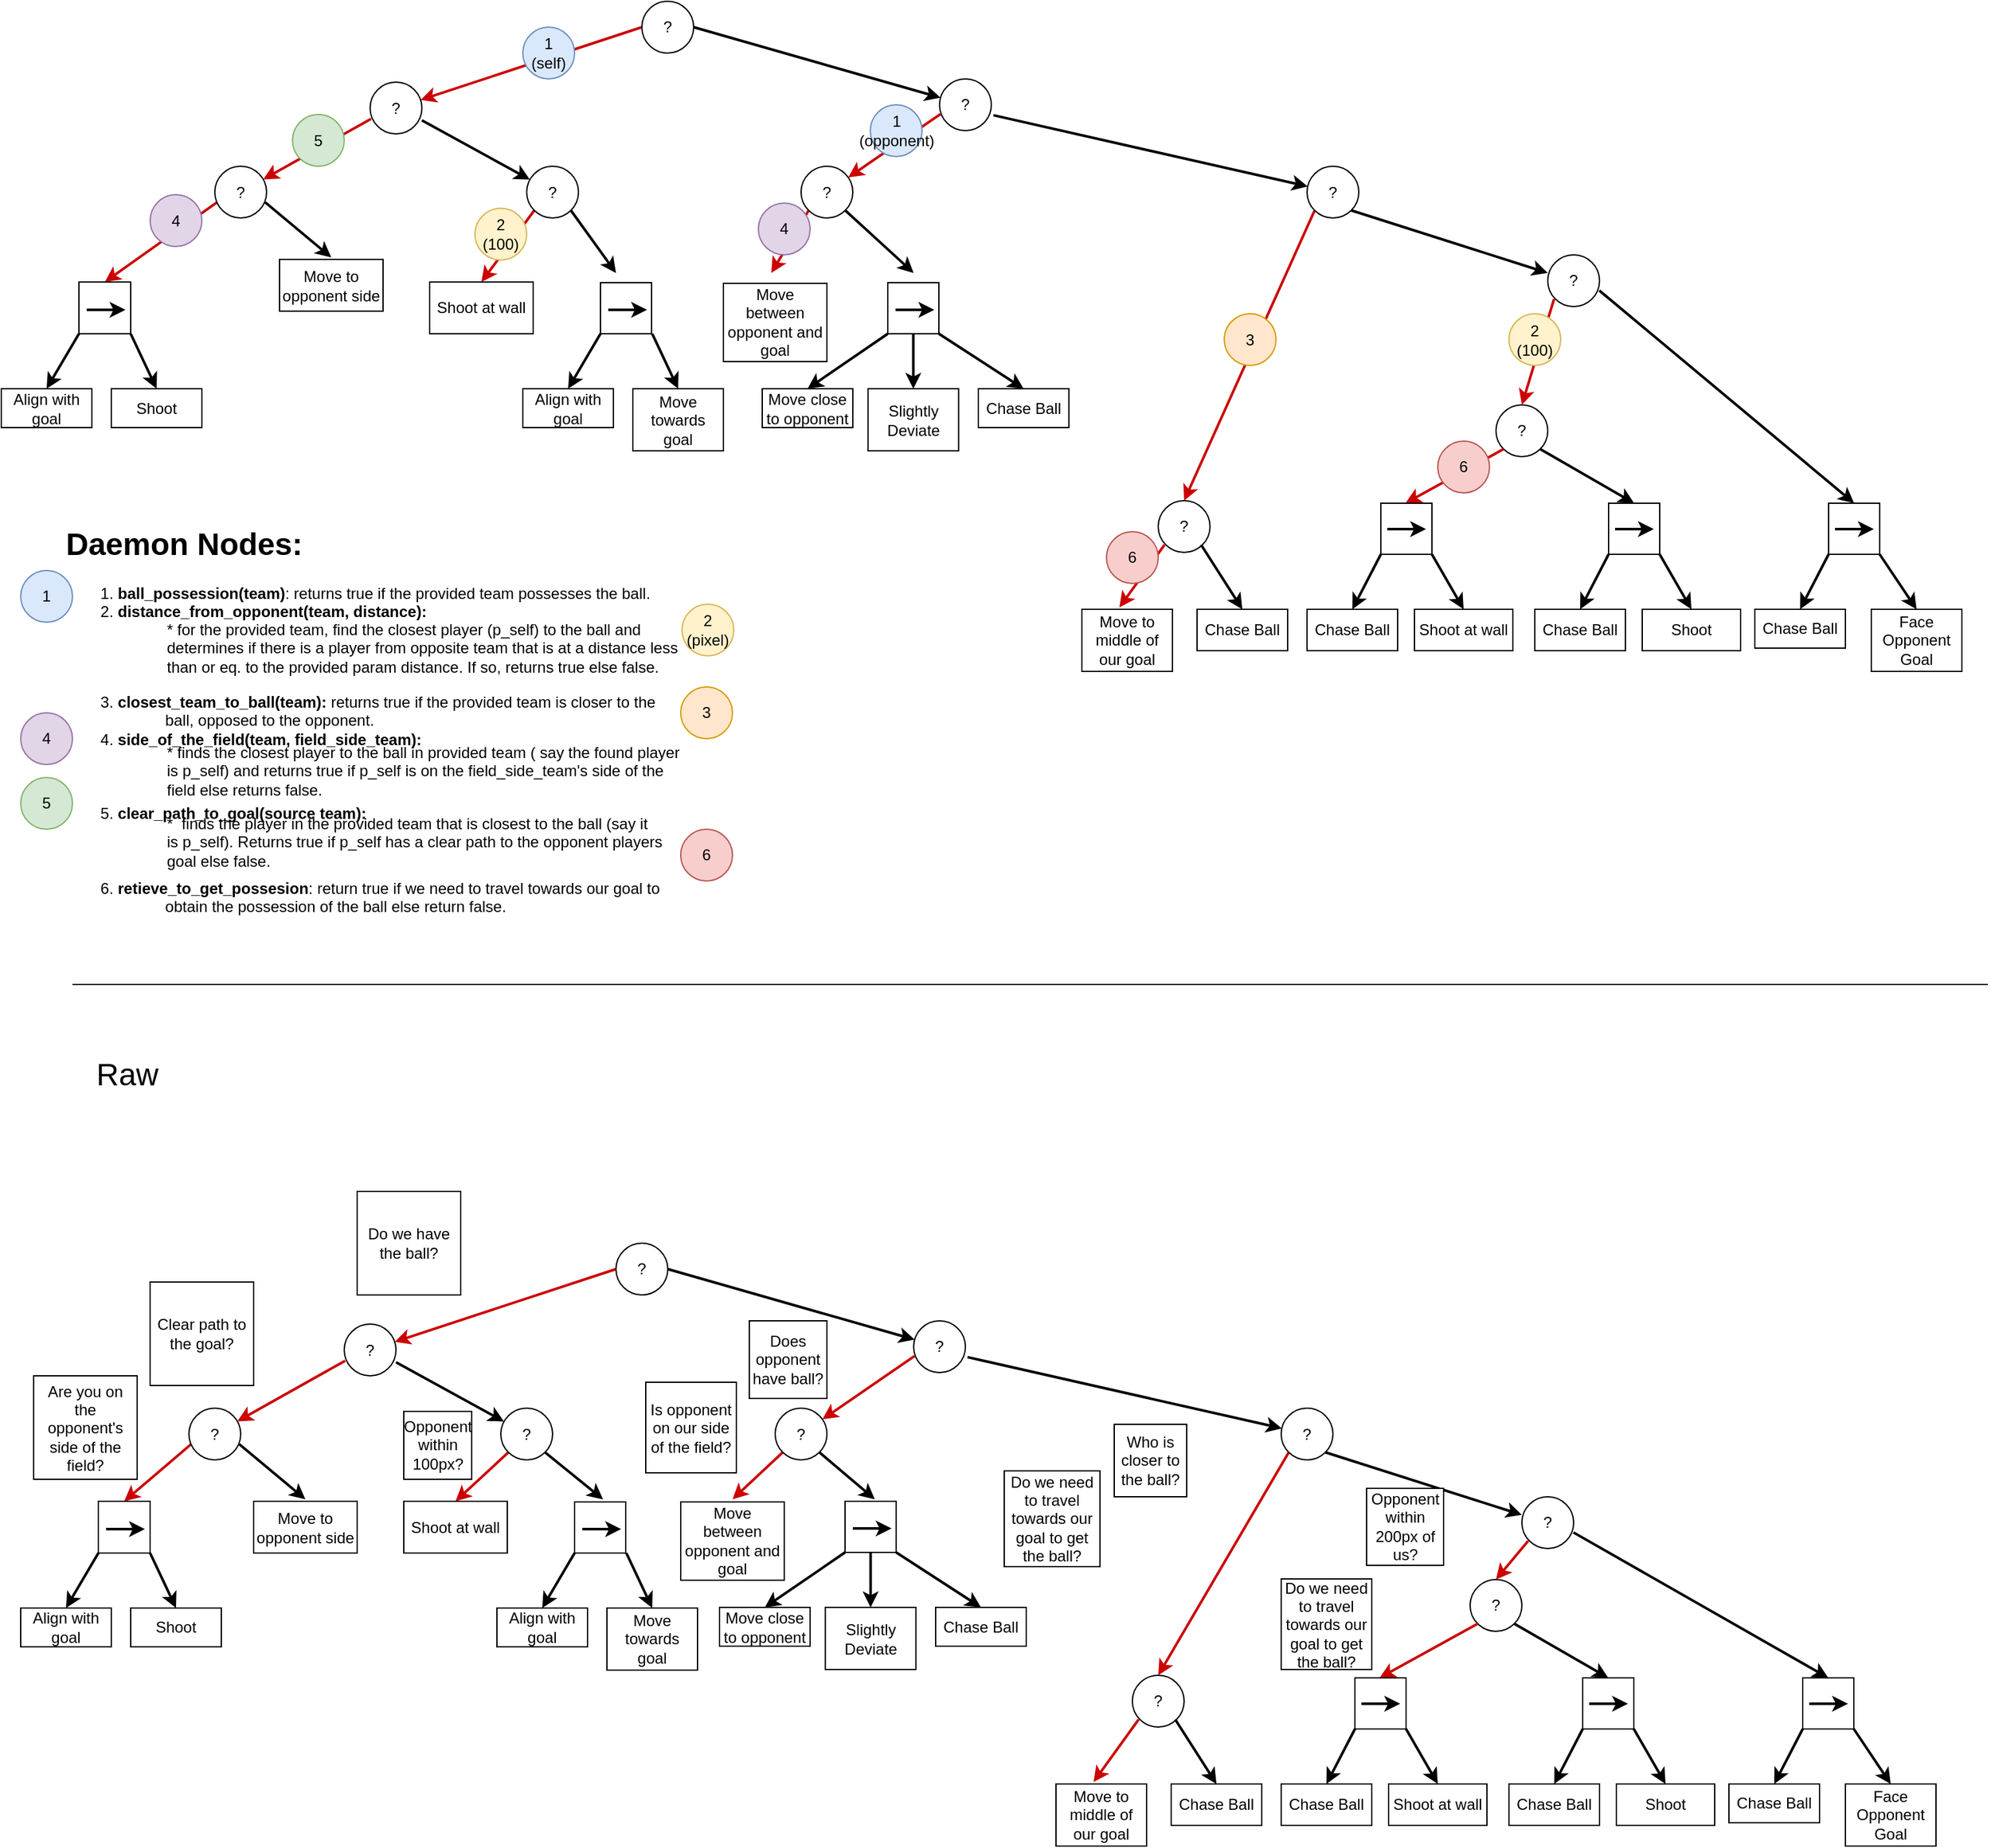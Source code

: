 <mxfile version="13.7.7" type="device"><diagram id="gU-CdMKWt5tfRkPmKXaU" name="Page-1"><mxGraphModel dx="3013" dy="1362" grid="1" gridSize="10" guides="1" tooltips="1" connect="1" arrows="1" fold="1" page="1" pageScale="1" pageWidth="850" pageHeight="1100" math="0" shadow="0"><root><mxCell id="0"/><mxCell id="1" parent="0"/><mxCell id="ELPZ7pV-QOsk9mrZqjOf-14" style="edgeStyle=none;rounded=0;orthogonalLoop=1;jettySize=auto;html=1;exitX=0;exitY=0.5;exitDx=0;exitDy=0;strokeWidth=2;strokeColor=#CC0000;" parent="1" source="ELPZ7pV-QOsk9mrZqjOf-1" target="ELPZ7pV-QOsk9mrZqjOf-9" edge="1"><mxGeometry relative="1" as="geometry"><mxPoint x="375.858" y="114.142" as="sourcePoint"/></mxGeometry></mxCell><mxCell id="ELPZ7pV-QOsk9mrZqjOf-15" style="edgeStyle=none;rounded=0;orthogonalLoop=1;jettySize=auto;html=1;exitX=1;exitY=0.5;exitDx=0;exitDy=0;strokeWidth=2;" parent="1" source="ELPZ7pV-QOsk9mrZqjOf-1" target="ELPZ7pV-QOsk9mrZqjOf-8" edge="1"><mxGeometry relative="1" as="geometry"/></mxCell><mxCell id="ELPZ7pV-QOsk9mrZqjOf-1" value="?" style="ellipse;whiteSpace=wrap;html=1;" parent="1" vertex="1"><mxGeometry x="440" y="80" width="40" height="40" as="geometry"/></mxCell><mxCell id="ELPZ7pV-QOsk9mrZqjOf-8" value="?" style="ellipse;whiteSpace=wrap;html=1;" parent="1" vertex="1"><mxGeometry x="670" y="140" width="40" height="40" as="geometry"/></mxCell><mxCell id="ELPZ7pV-QOsk9mrZqjOf-9" value="?" style="ellipse;whiteSpace=wrap;html=1;" parent="1" vertex="1"><mxGeometry x="230" y="142.5" width="40" height="40" as="geometry"/></mxCell><mxCell id="ELPZ7pV-QOsk9mrZqjOf-16" style="edgeStyle=none;rounded=0;orthogonalLoop=1;jettySize=auto;html=1;exitX=0.018;exitY=0.708;exitDx=0;exitDy=0;strokeWidth=2;strokeColor=#CC0000;exitPerimeter=0;" parent="1" source="ELPZ7pV-QOsk9mrZqjOf-9" target="ELPZ7pV-QOsk9mrZqjOf-20" edge="1"><mxGeometry relative="1" as="geometry"><mxPoint x="195.858" y="176.642" as="sourcePoint"/></mxGeometry></mxCell><mxCell id="ELPZ7pV-QOsk9mrZqjOf-17" style="edgeStyle=none;rounded=0;orthogonalLoop=1;jettySize=auto;html=1;strokeWidth=2;" parent="1" target="ELPZ7pV-QOsk9mrZqjOf-19" edge="1"><mxGeometry relative="1" as="geometry"><mxPoint x="270" y="172" as="sourcePoint"/></mxGeometry></mxCell><mxCell id="ELPZ7pV-QOsk9mrZqjOf-40" style="edgeStyle=none;rounded=0;orthogonalLoop=1;jettySize=auto;html=1;exitX=0;exitY=1;exitDx=0;exitDy=0;entryX=0.5;entryY=0;entryDx=0;entryDy=0;strokeWidth=2;strokeColor=#CC0000;" parent="1" source="ELPZ7pV-QOsk9mrZqjOf-19" target="ELPZ7pV-QOsk9mrZqjOf-118" edge="1"><mxGeometry relative="1" as="geometry"><mxPoint x="336" y="277.5" as="targetPoint"/></mxGeometry></mxCell><mxCell id="ELPZ7pV-QOsk9mrZqjOf-41" style="edgeStyle=none;rounded=0;orthogonalLoop=1;jettySize=auto;html=1;exitX=1;exitY=1;exitDx=0;exitDy=0;strokeColor=#000000;strokeWidth=2;" parent="1" source="ELPZ7pV-QOsk9mrZqjOf-19" edge="1"><mxGeometry relative="1" as="geometry"><mxPoint x="420" y="290" as="targetPoint"/></mxGeometry></mxCell><mxCell id="ELPZ7pV-QOsk9mrZqjOf-19" value="?" style="ellipse;whiteSpace=wrap;html=1;" parent="1" vertex="1"><mxGeometry x="351" y="207.5" width="40" height="40" as="geometry"/></mxCell><mxCell id="ELPZ7pV-QOsk9mrZqjOf-38" style="edgeStyle=none;rounded=0;orthogonalLoop=1;jettySize=auto;html=1;exitX=0.041;exitY=0.697;exitDx=0;exitDy=0;strokeWidth=2;exitPerimeter=0;entryX=0.5;entryY=0;entryDx=0;entryDy=0;strokeColor=#CC0000;" parent="1" source="ELPZ7pV-QOsk9mrZqjOf-20" target="ELPZ7pV-QOsk9mrZqjOf-99" edge="1"><mxGeometry relative="1" as="geometry"><mxPoint x="125.858" y="230.002" as="sourcePoint"/><mxPoint x="60" y="266.36" as="targetPoint"/></mxGeometry></mxCell><mxCell id="ELPZ7pV-QOsk9mrZqjOf-39" style="edgeStyle=none;rounded=0;orthogonalLoop=1;jettySize=auto;html=1;strokeColor=#000000;strokeWidth=2;exitX=0.973;exitY=0.697;exitDx=0;exitDy=0;exitPerimeter=0;" parent="1" source="ELPZ7pV-QOsk9mrZqjOf-20" edge="1"><mxGeometry relative="1" as="geometry"><mxPoint x="140" y="237" as="sourcePoint"/><mxPoint x="200" y="278" as="targetPoint"/></mxGeometry></mxCell><mxCell id="ELPZ7pV-QOsk9mrZqjOf-20" value="?" style="ellipse;whiteSpace=wrap;html=1;" parent="1" vertex="1"><mxGeometry x="110" y="207.5" width="40" height="40" as="geometry"/></mxCell><mxCell id="ELPZ7pV-QOsk9mrZqjOf-80" value="?" style="ellipse;whiteSpace=wrap;html=1;" parent="1" vertex="1"><mxGeometry x="1140" y="276" width="40" height="40" as="geometry"/></mxCell><mxCell id="ELPZ7pV-QOsk9mrZqjOf-81" value="?" style="ellipse;whiteSpace=wrap;html=1;" parent="1" vertex="1"><mxGeometry x="839" y="466" width="40" height="40" as="geometry"/></mxCell><mxCell id="ELPZ7pV-QOsk9mrZqjOf-84" style="edgeStyle=none;rounded=0;orthogonalLoop=1;jettySize=auto;html=1;exitX=0.018;exitY=0.68;exitDx=0;exitDy=0;strokeWidth=2;strokeColor=#CC0000;exitPerimeter=0;" parent="1" source="ELPZ7pV-QOsk9mrZqjOf-8" target="ELPZ7pV-QOsk9mrZqjOf-91" edge="1"><mxGeometry relative="1" as="geometry"><mxPoint x="675.858" y="174.142" as="sourcePoint"/></mxGeometry></mxCell><mxCell id="ELPZ7pV-QOsk9mrZqjOf-85" style="edgeStyle=none;rounded=0;orthogonalLoop=1;jettySize=auto;html=1;exitX=1.041;exitY=0.702;exitDx=0;exitDy=0;strokeWidth=2;exitPerimeter=0;" parent="1" source="ELPZ7pV-QOsk9mrZqjOf-8" target="ELPZ7pV-QOsk9mrZqjOf-88" edge="1"><mxGeometry relative="1" as="geometry"><mxPoint x="704.142" y="174.142" as="sourcePoint"/></mxGeometry></mxCell><mxCell id="ELPZ7pV-QOsk9mrZqjOf-86" style="edgeStyle=none;rounded=0;orthogonalLoop=1;jettySize=auto;html=1;exitX=0;exitY=1;exitDx=0;exitDy=0;entryX=0.5;entryY=0;entryDx=0;entryDy=0;strokeWidth=2;strokeColor=#CC0000;" parent="1" source="ELPZ7pV-QOsk9mrZqjOf-88" target="ELPZ7pV-QOsk9mrZqjOf-81" edge="1"><mxGeometry relative="1" as="geometry"/></mxCell><mxCell id="ELPZ7pV-QOsk9mrZqjOf-87" style="edgeStyle=none;rounded=0;orthogonalLoop=1;jettySize=auto;html=1;exitX=1;exitY=1;exitDx=0;exitDy=0;strokeColor=#000000;strokeWidth=2;" parent="1" source="ELPZ7pV-QOsk9mrZqjOf-88" edge="1"><mxGeometry relative="1" as="geometry"><mxPoint x="1140" y="290" as="targetPoint"/></mxGeometry></mxCell><mxCell id="ELPZ7pV-QOsk9mrZqjOf-88" value="?" style="ellipse;whiteSpace=wrap;html=1;" parent="1" vertex="1"><mxGeometry x="954" y="207.5" width="40" height="40" as="geometry"/></mxCell><mxCell id="ELPZ7pV-QOsk9mrZqjOf-89" style="edgeStyle=none;rounded=0;orthogonalLoop=1;jettySize=auto;html=1;exitX=0;exitY=1;exitDx=0;exitDy=0;strokeWidth=2;strokeColor=#CC0000;" parent="1" source="ELPZ7pV-QOsk9mrZqjOf-91" edge="1"><mxGeometry relative="1" as="geometry"><mxPoint x="540" y="290" as="targetPoint"/></mxGeometry></mxCell><mxCell id="ELPZ7pV-QOsk9mrZqjOf-90" style="edgeStyle=none;rounded=0;orthogonalLoop=1;jettySize=auto;html=1;exitX=1;exitY=1;exitDx=0;exitDy=0;strokeColor=#000000;strokeWidth=2;" parent="1" source="ELPZ7pV-QOsk9mrZqjOf-91" edge="1"><mxGeometry relative="1" as="geometry"><mxPoint x="650" y="290" as="targetPoint"/></mxGeometry></mxCell><mxCell id="ELPZ7pV-QOsk9mrZqjOf-91" value="?" style="ellipse;whiteSpace=wrap;html=1;" parent="1" vertex="1"><mxGeometry x="563" y="207.5" width="40" height="40" as="geometry"/></mxCell><mxCell id="ELPZ7pV-QOsk9mrZqjOf-114" style="edgeStyle=none;rounded=0;orthogonalLoop=1;jettySize=auto;html=1;exitX=0;exitY=1;exitDx=0;exitDy=0;entryX=0.5;entryY=0;entryDx=0;entryDy=0;strokeColor=#000000;strokeWidth=2;" parent="1" source="ELPZ7pV-QOsk9mrZqjOf-99" target="ELPZ7pV-QOsk9mrZqjOf-112" edge="1"><mxGeometry relative="1" as="geometry"/></mxCell><mxCell id="ELPZ7pV-QOsk9mrZqjOf-116" style="edgeStyle=none;rounded=0;orthogonalLoop=1;jettySize=auto;html=1;exitX=1;exitY=1;exitDx=0;exitDy=0;entryX=0.5;entryY=0;entryDx=0;entryDy=0;strokeColor=#000000;strokeWidth=2;" parent="1" source="ELPZ7pV-QOsk9mrZqjOf-99" target="ELPZ7pV-QOsk9mrZqjOf-115" edge="1"><mxGeometry relative="1" as="geometry"/></mxCell><mxCell id="ELPZ7pV-QOsk9mrZqjOf-99" value="" style="whiteSpace=wrap;html=1;aspect=fixed;" parent="1" vertex="1"><mxGeometry x="5" y="297" width="40" height="40" as="geometry"/></mxCell><mxCell id="ELPZ7pV-QOsk9mrZqjOf-103" value="" style="endArrow=classic;html=1;strokeColor=#000000;strokeWidth=2;" parent="1" edge="1"><mxGeometry width="50" height="50" relative="1" as="geometry"><mxPoint x="11" y="318.5" as="sourcePoint"/><mxPoint x="41" y="318.5" as="targetPoint"/></mxGeometry></mxCell><mxCell id="ELPZ7pV-QOsk9mrZqjOf-108" value="" style="whiteSpace=wrap;html=1;aspect=fixed;" parent="1" vertex="1"><mxGeometry x="408" y="297.5" width="39.5" height="39.5" as="geometry"/></mxCell><mxCell id="ELPZ7pV-QOsk9mrZqjOf-109" value="" style="endArrow=classic;html=1;strokeColor=#000000;strokeWidth=2;" parent="1" edge="1"><mxGeometry width="50" height="50" relative="1" as="geometry"><mxPoint x="414" y="318.5" as="sourcePoint"/><mxPoint x="444" y="318.5" as="targetPoint"/></mxGeometry></mxCell><mxCell id="ELPZ7pV-QOsk9mrZqjOf-112" value="Align with goal" style="rounded=0;whiteSpace=wrap;html=1;" parent="1" vertex="1"><mxGeometry x="-55" y="379.5" width="70" height="30" as="geometry"/></mxCell><mxCell id="ELPZ7pV-QOsk9mrZqjOf-115" value="Shoot" style="rounded=0;whiteSpace=wrap;html=1;" parent="1" vertex="1"><mxGeometry x="30" y="379.5" width="70" height="30" as="geometry"/></mxCell><mxCell id="ELPZ7pV-QOsk9mrZqjOf-117" value="Move to opponent side" style="rounded=0;whiteSpace=wrap;html=1;" parent="1" vertex="1"><mxGeometry x="160" y="279.5" width="80" height="40" as="geometry"/></mxCell><mxCell id="ELPZ7pV-QOsk9mrZqjOf-118" value="Shoot at wall" style="rounded=0;whiteSpace=wrap;html=1;" parent="1" vertex="1"><mxGeometry x="276" y="297" width="80" height="40" as="geometry"/></mxCell><mxCell id="ELPZ7pV-QOsk9mrZqjOf-119" style="edgeStyle=none;rounded=0;orthogonalLoop=1;jettySize=auto;html=1;exitX=0;exitY=1;exitDx=0;exitDy=0;entryX=0.5;entryY=0;entryDx=0;entryDy=0;strokeColor=#000000;strokeWidth=2;" parent="1" target="ELPZ7pV-QOsk9mrZqjOf-121" edge="1"><mxGeometry relative="1" as="geometry"><mxPoint x="408" y="337" as="sourcePoint"/></mxGeometry></mxCell><mxCell id="ELPZ7pV-QOsk9mrZqjOf-120" style="edgeStyle=none;rounded=0;orthogonalLoop=1;jettySize=auto;html=1;exitX=1;exitY=1;exitDx=0;exitDy=0;entryX=0.5;entryY=0;entryDx=0;entryDy=0;strokeColor=#000000;strokeWidth=2;" parent="1" target="ELPZ7pV-QOsk9mrZqjOf-122" edge="1"><mxGeometry relative="1" as="geometry"><mxPoint x="448" y="337" as="sourcePoint"/></mxGeometry></mxCell><mxCell id="ELPZ7pV-QOsk9mrZqjOf-121" value="Align with goal" style="rounded=0;whiteSpace=wrap;html=1;" parent="1" vertex="1"><mxGeometry x="348" y="379.5" width="70" height="30" as="geometry"/></mxCell><mxCell id="ELPZ7pV-QOsk9mrZqjOf-122" value="Move towards goal" style="rounded=0;whiteSpace=wrap;html=1;" parent="1" vertex="1"><mxGeometry x="433" y="379.5" width="70" height="48" as="geometry"/></mxCell><mxCell id="ELPZ7pV-QOsk9mrZqjOf-123" value="Move between opponent and goal" style="rounded=0;whiteSpace=wrap;html=1;" parent="1" vertex="1"><mxGeometry x="503" y="298" width="80" height="60.5" as="geometry"/></mxCell><mxCell id="ELPZ7pV-QOsk9mrZqjOf-137" style="edgeStyle=none;rounded=0;orthogonalLoop=1;jettySize=auto;html=1;exitX=1;exitY=1;exitDx=0;exitDy=0;entryX=0.5;entryY=0;entryDx=0;entryDy=0;strokeWidth=2;" parent="1" source="ELPZ7pV-QOsk9mrZqjOf-130" target="ELPZ7pV-QOsk9mrZqjOf-136" edge="1"><mxGeometry relative="1" as="geometry"/></mxCell><mxCell id="ELPZ7pV-QOsk9mrZqjOf-130" value="" style="whiteSpace=wrap;html=1;aspect=fixed;" parent="1" vertex="1"><mxGeometry x="630" y="297.5" width="39.5" height="39.5" as="geometry"/></mxCell><mxCell id="ELPZ7pV-QOsk9mrZqjOf-131" value="" style="endArrow=classic;html=1;strokeColor=#000000;strokeWidth=2;" parent="1" edge="1"><mxGeometry width="50" height="50" relative="1" as="geometry"><mxPoint x="636" y="318.5" as="sourcePoint"/><mxPoint x="666" y="318.5" as="targetPoint"/></mxGeometry></mxCell><mxCell id="ELPZ7pV-QOsk9mrZqjOf-132" style="edgeStyle=none;rounded=0;orthogonalLoop=1;jettySize=auto;html=1;exitX=0;exitY=1;exitDx=0;exitDy=0;entryX=0.5;entryY=0;entryDx=0;entryDy=0;strokeColor=#000000;strokeWidth=2;" parent="1" target="ELPZ7pV-QOsk9mrZqjOf-134" edge="1"><mxGeometry relative="1" as="geometry"><mxPoint x="630" y="337" as="sourcePoint"/></mxGeometry></mxCell><mxCell id="ELPZ7pV-QOsk9mrZqjOf-133" style="edgeStyle=none;rounded=0;orthogonalLoop=1;jettySize=auto;html=1;exitX=0.5;exitY=1;exitDx=0;exitDy=0;entryX=0.5;entryY=0;entryDx=0;entryDy=0;strokeColor=#000000;strokeWidth=2;" parent="1" source="ELPZ7pV-QOsk9mrZqjOf-130" target="ELPZ7pV-QOsk9mrZqjOf-135" edge="1"><mxGeometry relative="1" as="geometry"><mxPoint x="669.5" y="337" as="sourcePoint"/><mxPoint x="689.5" y="379.5" as="targetPoint"/></mxGeometry></mxCell><mxCell id="ELPZ7pV-QOsk9mrZqjOf-134" value="Move close to opponent" style="rounded=0;whiteSpace=wrap;html=1;" parent="1" vertex="1"><mxGeometry x="533" y="379.5" width="70" height="30" as="geometry"/></mxCell><mxCell id="ELPZ7pV-QOsk9mrZqjOf-135" value="Slightly Deviate" style="rounded=0;whiteSpace=wrap;html=1;" parent="1" vertex="1"><mxGeometry x="614.75" y="379.5" width="70" height="48" as="geometry"/></mxCell><mxCell id="ELPZ7pV-QOsk9mrZqjOf-136" value="Chase Ball" style="rounded=0;whiteSpace=wrap;html=1;" parent="1" vertex="1"><mxGeometry x="700" y="379.5" width="70" height="30" as="geometry"/></mxCell><mxCell id="ELPZ7pV-QOsk9mrZqjOf-143" style="edgeStyle=none;rounded=0;orthogonalLoop=1;jettySize=auto;html=1;exitX=0;exitY=1;exitDx=0;exitDy=0;strokeWidth=2;strokeColor=#CC0000;" parent="1" edge="1"><mxGeometry relative="1" as="geometry"><mxPoint x="843.858" y="500.142" as="sourcePoint"/><mxPoint x="809" y="548.5" as="targetPoint"/></mxGeometry></mxCell><mxCell id="ELPZ7pV-QOsk9mrZqjOf-144" style="edgeStyle=none;rounded=0;orthogonalLoop=1;jettySize=auto;html=1;exitX=1;exitY=1;exitDx=0;exitDy=0;entryX=0.5;entryY=0;entryDx=0;entryDy=0;strokeColor=#000000;strokeWidth=2;" parent="1" target="ELPZ7pV-QOsk9mrZqjOf-160" edge="1"><mxGeometry relative="1" as="geometry"><mxPoint x="872.142" y="500.142" as="sourcePoint"/><mxPoint x="939" y="550" as="targetPoint"/></mxGeometry></mxCell><mxCell id="ELPZ7pV-QOsk9mrZqjOf-191" style="edgeStyle=none;rounded=0;orthogonalLoop=1;jettySize=auto;html=1;exitX=1;exitY=1;exitDx=0;exitDy=0;entryX=0.5;entryY=0;entryDx=0;entryDy=0;strokeWidth=2;" parent="1" source="ELPZ7pV-QOsk9mrZqjOf-148" target="ELPZ7pV-QOsk9mrZqjOf-185" edge="1"><mxGeometry relative="1" as="geometry"/></mxCell><mxCell id="ELPZ7pV-QOsk9mrZqjOf-148" value="?" style="ellipse;whiteSpace=wrap;html=1;" parent="1" vertex="1"><mxGeometry x="1100" y="392" width="40" height="40" as="geometry"/></mxCell><mxCell id="ELPZ7pV-QOsk9mrZqjOf-149" style="edgeStyle=none;rounded=0;orthogonalLoop=1;jettySize=auto;html=1;exitX=0;exitY=1;exitDx=0;exitDy=0;entryX=0.5;entryY=0;entryDx=0;entryDy=0;strokeWidth=2;strokeColor=#CC0000;" parent="1" target="ELPZ7pV-QOsk9mrZqjOf-148" edge="1"><mxGeometry relative="1" as="geometry"><mxPoint x="1144.858" y="310.142" as="sourcePoint"/></mxGeometry></mxCell><mxCell id="ELPZ7pV-QOsk9mrZqjOf-150" style="edgeStyle=none;rounded=0;orthogonalLoop=1;jettySize=auto;html=1;exitX=0.996;exitY=0.689;exitDx=0;exitDy=0;entryX=0.5;entryY=0;entryDx=0;entryDy=0;strokeColor=#000000;strokeWidth=2;exitPerimeter=0;" parent="1" source="ELPZ7pV-QOsk9mrZqjOf-80" target="ELPZ7pV-QOsk9mrZqjOf-165" edge="1"><mxGeometry relative="1" as="geometry"><mxPoint x="1173.142" y="310.142" as="sourcePoint"/><mxPoint x="1200" y="346" as="targetPoint"/></mxGeometry></mxCell><mxCell id="ELPZ7pV-QOsk9mrZqjOf-156" style="edgeStyle=none;rounded=0;orthogonalLoop=1;jettySize=auto;html=1;exitX=0;exitY=1;exitDx=0;exitDy=0;entryX=0.5;entryY=0;entryDx=0;entryDy=0;strokeWidth=2;strokeColor=#CC0000;" parent="1" source="ELPZ7pV-QOsk9mrZqjOf-148" edge="1"><mxGeometry relative="1" as="geometry"><mxPoint x="1059.858" y="432.142" as="sourcePoint"/><mxPoint x="1030" y="468" as="targetPoint"/></mxGeometry></mxCell><mxCell id="ELPZ7pV-QOsk9mrZqjOf-159" value="Move to middle of our goal" style="rounded=0;whiteSpace=wrap;html=1;" parent="1" vertex="1"><mxGeometry x="780" y="550" width="70" height="48" as="geometry"/></mxCell><mxCell id="ELPZ7pV-QOsk9mrZqjOf-160" value="Chase Ball" style="rounded=0;whiteSpace=wrap;html=1;" parent="1" vertex="1"><mxGeometry x="869" y="550" width="70" height="32" as="geometry"/></mxCell><mxCell id="ELPZ7pV-QOsk9mrZqjOf-165" value="" style="whiteSpace=wrap;html=1;aspect=fixed;" parent="1" vertex="1"><mxGeometry x="1357" y="468" width="39.5" height="39.5" as="geometry"/></mxCell><mxCell id="ELPZ7pV-QOsk9mrZqjOf-166" style="edgeStyle=none;rounded=0;orthogonalLoop=1;jettySize=auto;html=1;exitX=0;exitY=1;exitDx=0;exitDy=0;entryX=0.5;entryY=0;entryDx=0;entryDy=0;strokeColor=#000000;strokeWidth=2;" parent="1" target="ELPZ7pV-QOsk9mrZqjOf-168" edge="1"><mxGeometry relative="1" as="geometry"><mxPoint x="1357" y="507.5" as="sourcePoint"/></mxGeometry></mxCell><mxCell id="ELPZ7pV-QOsk9mrZqjOf-167" style="edgeStyle=none;rounded=0;orthogonalLoop=1;jettySize=auto;html=1;exitX=1;exitY=1;exitDx=0;exitDy=0;entryX=0.5;entryY=0;entryDx=0;entryDy=0;strokeColor=#000000;strokeWidth=2;" parent="1" source="ELPZ7pV-QOsk9mrZqjOf-165" target="ELPZ7pV-QOsk9mrZqjOf-169" edge="1"><mxGeometry relative="1" as="geometry"><mxPoint x="1396.5" y="507.5" as="sourcePoint"/><mxPoint x="1416.5" y="550" as="targetPoint"/></mxGeometry></mxCell><mxCell id="ELPZ7pV-QOsk9mrZqjOf-168" value="Chase Ball" style="rounded=0;whiteSpace=wrap;html=1;" parent="1" vertex="1"><mxGeometry x="1300" y="550" width="70" height="30" as="geometry"/></mxCell><mxCell id="ELPZ7pV-QOsk9mrZqjOf-169" value="Face Opponent Goal" style="rounded=0;whiteSpace=wrap;html=1;" parent="1" vertex="1"><mxGeometry x="1390" y="550" width="70" height="48" as="geometry"/></mxCell><mxCell id="ELPZ7pV-QOsk9mrZqjOf-171" value="" style="endArrow=classic;html=1;strokeColor=#000000;strokeWidth=2;" parent="1" edge="1"><mxGeometry width="50" height="50" relative="1" as="geometry"><mxPoint x="1362" y="488" as="sourcePoint"/><mxPoint x="1392" y="488" as="targetPoint"/></mxGeometry></mxCell><mxCell id="ELPZ7pV-QOsk9mrZqjOf-179" value="" style="whiteSpace=wrap;html=1;aspect=fixed;" parent="1" vertex="1"><mxGeometry x="1011" y="468" width="39.5" height="39.5" as="geometry"/></mxCell><mxCell id="ELPZ7pV-QOsk9mrZqjOf-180" style="edgeStyle=none;rounded=0;orthogonalLoop=1;jettySize=auto;html=1;exitX=0;exitY=1;exitDx=0;exitDy=0;entryX=0.5;entryY=0;entryDx=0;entryDy=0;strokeColor=#000000;strokeWidth=2;" parent="1" target="ELPZ7pV-QOsk9mrZqjOf-182" edge="1"><mxGeometry relative="1" as="geometry"><mxPoint x="1011" y="507.5" as="sourcePoint"/></mxGeometry></mxCell><mxCell id="ELPZ7pV-QOsk9mrZqjOf-181" style="edgeStyle=none;rounded=0;orthogonalLoop=1;jettySize=auto;html=1;exitX=1;exitY=1;exitDx=0;exitDy=0;entryX=0.5;entryY=0;entryDx=0;entryDy=0;strokeColor=#000000;strokeWidth=2;" parent="1" source="ELPZ7pV-QOsk9mrZqjOf-179" target="ELPZ7pV-QOsk9mrZqjOf-183" edge="1"><mxGeometry relative="1" as="geometry"><mxPoint x="1050.5" y="507.5" as="sourcePoint"/><mxPoint x="1070.5" y="550" as="targetPoint"/></mxGeometry></mxCell><mxCell id="ELPZ7pV-QOsk9mrZqjOf-182" value="Chase Ball" style="rounded=0;whiteSpace=wrap;html=1;" parent="1" vertex="1"><mxGeometry x="954" y="550" width="70" height="32" as="geometry"/></mxCell><mxCell id="ELPZ7pV-QOsk9mrZqjOf-183" value="Shoot at wall" style="rounded=0;whiteSpace=wrap;html=1;" parent="1" vertex="1"><mxGeometry x="1037" y="550" width="76" height="32" as="geometry"/></mxCell><mxCell id="ELPZ7pV-QOsk9mrZqjOf-184" value="" style="endArrow=classic;html=1;strokeColor=#000000;strokeWidth=2;" parent="1" edge="1"><mxGeometry width="50" height="50" relative="1" as="geometry"><mxPoint x="1016" y="488" as="sourcePoint"/><mxPoint x="1046" y="488" as="targetPoint"/></mxGeometry></mxCell><mxCell id="ELPZ7pV-QOsk9mrZqjOf-185" value="" style="whiteSpace=wrap;html=1;aspect=fixed;" parent="1" vertex="1"><mxGeometry x="1187" y="468" width="39.5" height="39.5" as="geometry"/></mxCell><mxCell id="ELPZ7pV-QOsk9mrZqjOf-186" style="edgeStyle=none;rounded=0;orthogonalLoop=1;jettySize=auto;html=1;exitX=0;exitY=1;exitDx=0;exitDy=0;entryX=0.5;entryY=0;entryDx=0;entryDy=0;strokeColor=#000000;strokeWidth=2;" parent="1" target="ELPZ7pV-QOsk9mrZqjOf-188" edge="1"><mxGeometry relative="1" as="geometry"><mxPoint x="1187" y="507.5" as="sourcePoint"/></mxGeometry></mxCell><mxCell id="ELPZ7pV-QOsk9mrZqjOf-187" style="edgeStyle=none;rounded=0;orthogonalLoop=1;jettySize=auto;html=1;exitX=1;exitY=1;exitDx=0;exitDy=0;entryX=0.5;entryY=0;entryDx=0;entryDy=0;strokeColor=#000000;strokeWidth=2;" parent="1" source="ELPZ7pV-QOsk9mrZqjOf-185" target="ELPZ7pV-QOsk9mrZqjOf-189" edge="1"><mxGeometry relative="1" as="geometry"><mxPoint x="1226.5" y="507.5" as="sourcePoint"/><mxPoint x="1246.5" y="550" as="targetPoint"/></mxGeometry></mxCell><mxCell id="ELPZ7pV-QOsk9mrZqjOf-188" value="Chase Ball" style="rounded=0;whiteSpace=wrap;html=1;" parent="1" vertex="1"><mxGeometry x="1130" y="550" width="70" height="32" as="geometry"/></mxCell><mxCell id="ELPZ7pV-QOsk9mrZqjOf-189" value="Shoot" style="rounded=0;whiteSpace=wrap;html=1;" parent="1" vertex="1"><mxGeometry x="1213" y="550" width="76" height="32" as="geometry"/></mxCell><mxCell id="ELPZ7pV-QOsk9mrZqjOf-190" value="" style="endArrow=classic;html=1;strokeColor=#000000;strokeWidth=2;" parent="1" edge="1"><mxGeometry width="50" height="50" relative="1" as="geometry"><mxPoint x="1192" y="488" as="sourcePoint"/><mxPoint x="1222" y="488" as="targetPoint"/></mxGeometry></mxCell><mxCell id="X-9QsjdWuEIp7xNr4mu7-2" value="&lt;h1&gt;Daemon Nodes:&lt;/h1&gt;&lt;p&gt;&lt;/p&gt;&lt;ol&gt;&lt;li&gt;&lt;b&gt;ball_possession(team)&lt;/b&gt;: returns true if the provided team possesses the ball.&lt;/li&gt;&lt;li&gt;&lt;b&gt;distance_from_opponent(team, distance):&amp;nbsp;&lt;/b&gt;&lt;/li&gt;&lt;/ol&gt;&lt;div&gt;&lt;b&gt;&lt;br&gt;&lt;/b&gt;&lt;/div&gt;&lt;div&gt;&amp;nbsp; &amp;nbsp; &amp;nbsp; &amp;nbsp;&amp;nbsp;&lt;/div&gt;&lt;div&gt;&amp;nbsp;&lt;/div&gt;&lt;div&gt;&lt;b&gt;&amp;nbsp; &amp;nbsp; &amp;nbsp; &amp;nbsp; &lt;/b&gt;3. &lt;b&gt;closest_team_to_ball(team): &lt;/b&gt;returns true if the provided team is closer to the&amp;nbsp; &amp;nbsp; &amp;nbsp; &amp;nbsp; &amp;nbsp; &amp;nbsp; &amp;nbsp; &amp;nbsp; &amp;nbsp; &amp;nbsp; &amp;nbsp; &amp;nbsp; &amp;nbsp; &amp;nbsp;ball, opposed to the opponent.&lt;/div&gt;&lt;div&gt;&amp;nbsp; &amp;nbsp; &amp;nbsp; &amp;nbsp; 4. &lt;b&gt;side_of_the_field(team, field_side_team):&amp;nbsp;&lt;/b&gt;&lt;/div&gt;&lt;div&gt;&lt;b&gt;&lt;br&gt;&lt;/b&gt;&lt;/div&gt;&lt;div&gt;&lt;b&gt;&lt;br&gt;&lt;/b&gt;&lt;/div&gt;&lt;div&gt;&amp;nbsp; &amp;nbsp; &amp;nbsp; &amp;nbsp;&amp;nbsp;&lt;/div&gt;&lt;div&gt;&amp;nbsp; &amp;nbsp; &amp;nbsp; &amp;nbsp; 5. &lt;b&gt;clear_path_to_goal(source team):&lt;/b&gt;&lt;/div&gt;&lt;div&gt;&lt;b&gt;&lt;br&gt;&lt;/b&gt;&lt;/div&gt;&lt;div&gt;&lt;b&gt;&lt;br&gt;&lt;/b&gt;&lt;/div&gt;&lt;div&gt;&lt;b&gt;&lt;br&gt;&lt;/b&gt;&lt;/div&gt;&lt;div&gt;&amp;nbsp; &amp;nbsp; &amp;nbsp; &amp;nbsp; 6. &lt;b&gt;retieve_to_get_possesion&lt;/b&gt;: return true if we need to travel towards our goal to&amp;nbsp; &amp;nbsp; &amp;nbsp; &amp;nbsp; &amp;nbsp; &amp;nbsp; &amp;nbsp; &amp;nbsp; &amp;nbsp; &amp;nbsp; &amp;nbsp; &amp;nbsp; &amp;nbsp; &amp;nbsp;obtain the possession of the ball else return false.&lt;/div&gt;&lt;p&gt;&lt;/p&gt;" style="text;html=1;strokeColor=none;fillColor=none;spacing=5;spacingTop=-20;whiteSpace=wrap;overflow=hidden;rounded=0;" vertex="1" parent="1"><mxGeometry x="-10" y="480" width="480" height="320" as="geometry"/></mxCell><mxCell id="X-9QsjdWuEIp7xNr4mu7-3" value="* for the provided team, find the closest player (p_self) to the ball and determines if there is a player from opposite team that is at a distance less than or eq. to the provided param distance. If so, returns true else false.&amp;nbsp;" style="text;html=1;strokeColor=none;fillColor=none;align=left;verticalAlign=middle;whiteSpace=wrap;rounded=0;" vertex="1" parent="1"><mxGeometry x="71" y="560" width="400" height="40" as="geometry"/></mxCell><mxCell id="X-9QsjdWuEIp7xNr4mu7-4" value="* finds the closest player to the ball in provided team ( say the found player is p_self) and returns true if p_self is on the field_side_team's side of the field else returns false." style="text;html=1;strokeColor=none;fillColor=none;align=left;verticalAlign=middle;whiteSpace=wrap;rounded=0;" vertex="1" parent="1"><mxGeometry x="71" y="660" width="400" height="30" as="geometry"/></mxCell><mxCell id="X-9QsjdWuEIp7xNr4mu7-5" value="*&amp;nbsp; finds the player in the provided team that is closest to the ball (say it is p_self). Returns true if p_self has a clear path to the opponent players goal else false." style="text;html=1;strokeColor=none;fillColor=none;align=left;verticalAlign=middle;whiteSpace=wrap;rounded=0;" vertex="1" parent="1"><mxGeometry x="71" y="710" width="385" height="40" as="geometry"/></mxCell><mxCell id="X-9QsjdWuEIp7xNr4mu7-10" value="1&lt;br&gt;(self)" style="ellipse;whiteSpace=wrap;html=1;aspect=fixed;fillColor=#dae8fc;strokeColor=#6c8ebf;" vertex="1" parent="1"><mxGeometry x="348" y="100" width="40" height="40" as="geometry"/></mxCell><mxCell id="X-9QsjdWuEIp7xNr4mu7-11" value="1" style="ellipse;whiteSpace=wrap;html=1;aspect=fixed;fillColor=#dae8fc;strokeColor=#6c8ebf;" vertex="1" parent="1"><mxGeometry x="-40" y="520" width="40" height="40" as="geometry"/></mxCell><mxCell id="X-9QsjdWuEIp7xNr4mu7-12" value="5" style="ellipse;whiteSpace=wrap;html=1;aspect=fixed;fillColor=#d5e8d4;strokeColor=#82b366;" vertex="1" parent="1"><mxGeometry x="-40" y="680" width="40" height="40" as="geometry"/></mxCell><mxCell id="X-9QsjdWuEIp7xNr4mu7-13" value="5" style="ellipse;whiteSpace=wrap;html=1;aspect=fixed;fillColor=#d5e8d4;strokeColor=#82b366;" vertex="1" parent="1"><mxGeometry x="170" y="167.5" width="40" height="40" as="geometry"/></mxCell><mxCell id="X-9QsjdWuEIp7xNr4mu7-14" value="4" style="ellipse;whiteSpace=wrap;html=1;aspect=fixed;fillColor=#e1d5e7;strokeColor=#9673a6;" vertex="1" parent="1"><mxGeometry x="-40" y="630" width="40" height="40" as="geometry"/></mxCell><mxCell id="X-9QsjdWuEIp7xNr4mu7-16" value="4" style="ellipse;whiteSpace=wrap;html=1;aspect=fixed;fillColor=#e1d5e7;strokeColor=#9673a6;" vertex="1" parent="1"><mxGeometry x="60" y="229.5" width="40" height="40" as="geometry"/></mxCell><mxCell id="X-9QsjdWuEIp7xNr4mu7-17" value="2 (pixel)" style="ellipse;whiteSpace=wrap;html=1;aspect=fixed;fillColor=#fff2cc;strokeColor=#d6b656;" vertex="1" parent="1"><mxGeometry x="471" y="546" width="40" height="40" as="geometry"/></mxCell><mxCell id="X-9QsjdWuEIp7xNr4mu7-18" value="2&lt;br&gt;(100)" style="ellipse;whiteSpace=wrap;html=1;aspect=fixed;fillColor=#fff2cc;strokeColor=#d6b656;" vertex="1" parent="1"><mxGeometry x="311" y="240" width="40" height="40" as="geometry"/></mxCell><mxCell id="X-9QsjdWuEIp7xNr4mu7-20" value="2&lt;br&gt;(100)" style="ellipse;whiteSpace=wrap;html=1;aspect=fixed;fillColor=#fff2cc;strokeColor=#d6b656;" vertex="1" parent="1"><mxGeometry x="1110" y="321.5" width="40" height="40" as="geometry"/></mxCell><mxCell id="X-9QsjdWuEIp7xNr4mu7-23" value="1&lt;br&gt;(opponent)" style="ellipse;whiteSpace=wrap;html=1;aspect=fixed;fillColor=#dae8fc;strokeColor=#6c8ebf;" vertex="1" parent="1"><mxGeometry x="616.5" y="160" width="40" height="40" as="geometry"/></mxCell><mxCell id="X-9QsjdWuEIp7xNr4mu7-24" value="4" style="ellipse;whiteSpace=wrap;html=1;aspect=fixed;fillColor=#e1d5e7;strokeColor=#9673a6;" vertex="1" parent="1"><mxGeometry x="530" y="236" width="40" height="40" as="geometry"/></mxCell><mxCell id="X-9QsjdWuEIp7xNr4mu7-25" value="3" style="ellipse;whiteSpace=wrap;html=1;aspect=fixed;fillColor=#ffe6cc;strokeColor=#d79b00;" vertex="1" parent="1"><mxGeometry x="470" y="610" width="40" height="40" as="geometry"/></mxCell><mxCell id="X-9QsjdWuEIp7xNr4mu7-26" value="3" style="ellipse;whiteSpace=wrap;html=1;aspect=fixed;fillColor=#ffe6cc;strokeColor=#d79b00;" vertex="1" parent="1"><mxGeometry x="890" y="321.5" width="40" height="40" as="geometry"/></mxCell><mxCell id="X-9QsjdWuEIp7xNr4mu7-27" value="6" style="ellipse;whiteSpace=wrap;html=1;aspect=fixed;fillColor=#f8cecc;strokeColor=#b85450;" vertex="1" parent="1"><mxGeometry x="470" y="720" width="40" height="40" as="geometry"/></mxCell><mxCell id="X-9QsjdWuEIp7xNr4mu7-28" value="6" style="ellipse;whiteSpace=wrap;html=1;aspect=fixed;fillColor=#f8cecc;strokeColor=#b85450;" vertex="1" parent="1"><mxGeometry x="1055" y="420" width="40" height="40" as="geometry"/></mxCell><mxCell id="X-9QsjdWuEIp7xNr4mu7-29" value="6" style="ellipse;whiteSpace=wrap;html=1;aspect=fixed;fillColor=#f8cecc;strokeColor=#b85450;" vertex="1" parent="1"><mxGeometry x="799" y="490" width="40" height="40" as="geometry"/></mxCell><mxCell id="X-9QsjdWuEIp7xNr4mu7-30" style="edgeStyle=none;rounded=0;orthogonalLoop=1;jettySize=auto;html=1;exitX=0;exitY=0.5;exitDx=0;exitDy=0;strokeWidth=2;strokeColor=#CC0000;" edge="1" parent="1" source="X-9QsjdWuEIp7xNr4mu7-32" target="X-9QsjdWuEIp7xNr4mu7-34"><mxGeometry relative="1" as="geometry"><mxPoint x="355.858" y="1074.142" as="sourcePoint"/></mxGeometry></mxCell><mxCell id="X-9QsjdWuEIp7xNr4mu7-31" style="edgeStyle=none;rounded=0;orthogonalLoop=1;jettySize=auto;html=1;exitX=1;exitY=0.5;exitDx=0;exitDy=0;strokeWidth=2;" edge="1" parent="1" source="X-9QsjdWuEIp7xNr4mu7-32" target="X-9QsjdWuEIp7xNr4mu7-33"><mxGeometry relative="1" as="geometry"/></mxCell><mxCell id="X-9QsjdWuEIp7xNr4mu7-32" value="?" style="ellipse;whiteSpace=wrap;html=1;" vertex="1" parent="1"><mxGeometry x="420" y="1040" width="40" height="40" as="geometry"/></mxCell><mxCell id="X-9QsjdWuEIp7xNr4mu7-33" value="?" style="ellipse;whiteSpace=wrap;html=1;" vertex="1" parent="1"><mxGeometry x="650" y="1100" width="40" height="40" as="geometry"/></mxCell><mxCell id="X-9QsjdWuEIp7xNr4mu7-34" value="?" style="ellipse;whiteSpace=wrap;html=1;" vertex="1" parent="1"><mxGeometry x="210" y="1102.5" width="40" height="40" as="geometry"/></mxCell><mxCell id="X-9QsjdWuEIp7xNr4mu7-35" style="edgeStyle=none;rounded=0;orthogonalLoop=1;jettySize=auto;html=1;exitX=0.018;exitY=0.708;exitDx=0;exitDy=0;strokeWidth=2;strokeColor=#CC0000;exitPerimeter=0;" edge="1" parent="1" source="X-9QsjdWuEIp7xNr4mu7-34" target="X-9QsjdWuEIp7xNr4mu7-42"><mxGeometry relative="1" as="geometry"><mxPoint x="175.858" y="1136.642" as="sourcePoint"/></mxGeometry></mxCell><mxCell id="X-9QsjdWuEIp7xNr4mu7-36" style="edgeStyle=none;rounded=0;orthogonalLoop=1;jettySize=auto;html=1;strokeWidth=2;" edge="1" parent="1" target="X-9QsjdWuEIp7xNr4mu7-39"><mxGeometry relative="1" as="geometry"><mxPoint x="250" y="1132" as="sourcePoint"/></mxGeometry></mxCell><mxCell id="X-9QsjdWuEIp7xNr4mu7-37" style="edgeStyle=none;rounded=0;orthogonalLoop=1;jettySize=auto;html=1;exitX=0;exitY=1;exitDx=0;exitDy=0;entryX=0.5;entryY=0;entryDx=0;entryDy=0;strokeWidth=2;strokeColor=#CC0000;" edge="1" parent="1" source="X-9QsjdWuEIp7xNr4mu7-39" target="X-9QsjdWuEIp7xNr4mu7-66"><mxGeometry relative="1" as="geometry"><mxPoint x="316" y="1237.5" as="targetPoint"/></mxGeometry></mxCell><mxCell id="X-9QsjdWuEIp7xNr4mu7-38" style="edgeStyle=none;rounded=0;orthogonalLoop=1;jettySize=auto;html=1;exitX=1;exitY=1;exitDx=0;exitDy=0;strokeColor=#000000;strokeWidth=2;" edge="1" parent="1" source="X-9QsjdWuEIp7xNr4mu7-39"><mxGeometry relative="1" as="geometry"><mxPoint x="410" y="1238" as="targetPoint"/></mxGeometry></mxCell><mxCell id="X-9QsjdWuEIp7xNr4mu7-39" value="?" style="ellipse;whiteSpace=wrap;html=1;" vertex="1" parent="1"><mxGeometry x="331" y="1167.5" width="40" height="40" as="geometry"/></mxCell><mxCell id="X-9QsjdWuEIp7xNr4mu7-40" style="edgeStyle=none;rounded=0;orthogonalLoop=1;jettySize=auto;html=1;exitX=0.041;exitY=0.697;exitDx=0;exitDy=0;strokeWidth=2;exitPerimeter=0;entryX=0.5;entryY=0;entryDx=0;entryDy=0;strokeColor=#CC0000;" edge="1" parent="1" source="X-9QsjdWuEIp7xNr4mu7-42" target="X-9QsjdWuEIp7xNr4mu7-59"><mxGeometry relative="1" as="geometry"><mxPoint x="105.858" y="1190.002" as="sourcePoint"/><mxPoint x="40" y="1226.36" as="targetPoint"/></mxGeometry></mxCell><mxCell id="X-9QsjdWuEIp7xNr4mu7-41" style="edgeStyle=none;rounded=0;orthogonalLoop=1;jettySize=auto;html=1;strokeColor=#000000;strokeWidth=2;exitX=0.973;exitY=0.697;exitDx=0;exitDy=0;exitPerimeter=0;" edge="1" parent="1" source="X-9QsjdWuEIp7xNr4mu7-42"><mxGeometry relative="1" as="geometry"><mxPoint x="120" y="1197" as="sourcePoint"/><mxPoint x="180" y="1238" as="targetPoint"/></mxGeometry></mxCell><mxCell id="X-9QsjdWuEIp7xNr4mu7-42" value="?" style="ellipse;whiteSpace=wrap;html=1;" vertex="1" parent="1"><mxGeometry x="90" y="1167.5" width="40" height="40" as="geometry"/></mxCell><mxCell id="X-9QsjdWuEIp7xNr4mu7-43" value="?" style="ellipse;whiteSpace=wrap;html=1;" vertex="1" parent="1"><mxGeometry x="1120" y="1236" width="40" height="40" as="geometry"/></mxCell><mxCell id="X-9QsjdWuEIp7xNr4mu7-44" value="?" style="ellipse;whiteSpace=wrap;html=1;" vertex="1" parent="1"><mxGeometry x="819" y="1374" width="40" height="40" as="geometry"/></mxCell><mxCell id="X-9QsjdWuEIp7xNr4mu7-45" style="edgeStyle=none;rounded=0;orthogonalLoop=1;jettySize=auto;html=1;exitX=0.018;exitY=0.68;exitDx=0;exitDy=0;strokeWidth=2;strokeColor=#CC0000;exitPerimeter=0;" edge="1" parent="1" source="X-9QsjdWuEIp7xNr4mu7-33" target="X-9QsjdWuEIp7xNr4mu7-52"><mxGeometry relative="1" as="geometry"><mxPoint x="655.858" y="1134.142" as="sourcePoint"/></mxGeometry></mxCell><mxCell id="X-9QsjdWuEIp7xNr4mu7-46" style="edgeStyle=none;rounded=0;orthogonalLoop=1;jettySize=auto;html=1;exitX=1.041;exitY=0.702;exitDx=0;exitDy=0;strokeWidth=2;exitPerimeter=0;" edge="1" parent="1" source="X-9QsjdWuEIp7xNr4mu7-33" target="X-9QsjdWuEIp7xNr4mu7-49"><mxGeometry relative="1" as="geometry"><mxPoint x="684.142" y="1134.142" as="sourcePoint"/></mxGeometry></mxCell><mxCell id="X-9QsjdWuEIp7xNr4mu7-47" style="edgeStyle=none;rounded=0;orthogonalLoop=1;jettySize=auto;html=1;exitX=0;exitY=1;exitDx=0;exitDy=0;entryX=0.5;entryY=0;entryDx=0;entryDy=0;strokeWidth=2;strokeColor=#CC0000;" edge="1" parent="1" source="X-9QsjdWuEIp7xNr4mu7-49" target="X-9QsjdWuEIp7xNr4mu7-44"><mxGeometry relative="1" as="geometry"/></mxCell><mxCell id="X-9QsjdWuEIp7xNr4mu7-48" style="edgeStyle=none;rounded=0;orthogonalLoop=1;jettySize=auto;html=1;exitX=1;exitY=1;exitDx=0;exitDy=0;strokeColor=#000000;strokeWidth=2;" edge="1" parent="1" source="X-9QsjdWuEIp7xNr4mu7-49"><mxGeometry relative="1" as="geometry"><mxPoint x="1120" y="1250" as="targetPoint"/></mxGeometry></mxCell><mxCell id="X-9QsjdWuEIp7xNr4mu7-49" value="?" style="ellipse;whiteSpace=wrap;html=1;" vertex="1" parent="1"><mxGeometry x="934" y="1167.5" width="40" height="40" as="geometry"/></mxCell><mxCell id="X-9QsjdWuEIp7xNr4mu7-50" style="edgeStyle=none;rounded=0;orthogonalLoop=1;jettySize=auto;html=1;exitX=0;exitY=1;exitDx=0;exitDy=0;strokeWidth=2;strokeColor=#CC0000;" edge="1" parent="1" source="X-9QsjdWuEIp7xNr4mu7-52"><mxGeometry relative="1" as="geometry"><mxPoint x="510" y="1238" as="targetPoint"/></mxGeometry></mxCell><mxCell id="X-9QsjdWuEIp7xNr4mu7-51" style="edgeStyle=none;rounded=0;orthogonalLoop=1;jettySize=auto;html=1;exitX=1;exitY=1;exitDx=0;exitDy=0;strokeColor=#000000;strokeWidth=2;" edge="1" parent="1" source="X-9QsjdWuEIp7xNr4mu7-52"><mxGeometry relative="1" as="geometry"><mxPoint x="620" y="1238" as="targetPoint"/></mxGeometry></mxCell><mxCell id="X-9QsjdWuEIp7xNr4mu7-52" value="?" style="ellipse;whiteSpace=wrap;html=1;" vertex="1" parent="1"><mxGeometry x="543" y="1167.5" width="40" height="40" as="geometry"/></mxCell><mxCell id="X-9QsjdWuEIp7xNr4mu7-53" value="Do we have the ball?" style="whiteSpace=wrap;html=1;aspect=fixed;" vertex="1" parent="1"><mxGeometry x="220" y="1000" width="80" height="80" as="geometry"/></mxCell><mxCell id="X-9QsjdWuEIp7xNr4mu7-54" value="Clear path to the goal?" style="whiteSpace=wrap;html=1;aspect=fixed;" vertex="1" parent="1"><mxGeometry x="60" y="1070" width="80" height="80" as="geometry"/></mxCell><mxCell id="X-9QsjdWuEIp7xNr4mu7-55" value="Are you on the opponent's side of the field?" style="whiteSpace=wrap;html=1;aspect=fixed;" vertex="1" parent="1"><mxGeometry x="-30" y="1142.5" width="80" height="80" as="geometry"/></mxCell><mxCell id="X-9QsjdWuEIp7xNr4mu7-56" value="Opponent within 100px?" style="whiteSpace=wrap;html=1;aspect=fixed;" vertex="1" parent="1"><mxGeometry x="256" y="1170" width="52.5" height="52.5" as="geometry"/></mxCell><mxCell id="X-9QsjdWuEIp7xNr4mu7-57" style="edgeStyle=none;rounded=0;orthogonalLoop=1;jettySize=auto;html=1;exitX=0;exitY=1;exitDx=0;exitDy=0;entryX=0.5;entryY=0;entryDx=0;entryDy=0;strokeColor=#000000;strokeWidth=2;" edge="1" parent="1" source="X-9QsjdWuEIp7xNr4mu7-59" target="X-9QsjdWuEIp7xNr4mu7-63"><mxGeometry relative="1" as="geometry"/></mxCell><mxCell id="X-9QsjdWuEIp7xNr4mu7-58" style="edgeStyle=none;rounded=0;orthogonalLoop=1;jettySize=auto;html=1;exitX=1;exitY=1;exitDx=0;exitDy=0;entryX=0.5;entryY=0;entryDx=0;entryDy=0;strokeColor=#000000;strokeWidth=2;" edge="1" parent="1" source="X-9QsjdWuEIp7xNr4mu7-59" target="X-9QsjdWuEIp7xNr4mu7-64"><mxGeometry relative="1" as="geometry"/></mxCell><mxCell id="X-9QsjdWuEIp7xNr4mu7-59" value="" style="whiteSpace=wrap;html=1;aspect=fixed;" vertex="1" parent="1"><mxGeometry x="20" y="1239.5" width="40" height="40" as="geometry"/></mxCell><mxCell id="X-9QsjdWuEIp7xNr4mu7-60" value="" style="endArrow=classic;html=1;strokeColor=#000000;strokeWidth=2;" edge="1" parent="1"><mxGeometry width="50" height="50" relative="1" as="geometry"><mxPoint x="26" y="1261" as="sourcePoint"/><mxPoint x="56" y="1261" as="targetPoint"/></mxGeometry></mxCell><mxCell id="X-9QsjdWuEIp7xNr4mu7-61" value="" style="whiteSpace=wrap;html=1;aspect=fixed;" vertex="1" parent="1"><mxGeometry x="388" y="1240" width="39.5" height="39.5" as="geometry"/></mxCell><mxCell id="X-9QsjdWuEIp7xNr4mu7-62" value="" style="endArrow=classic;html=1;strokeColor=#000000;strokeWidth=2;" edge="1" parent="1"><mxGeometry width="50" height="50" relative="1" as="geometry"><mxPoint x="394" y="1261" as="sourcePoint"/><mxPoint x="424" y="1261" as="targetPoint"/></mxGeometry></mxCell><mxCell id="X-9QsjdWuEIp7xNr4mu7-63" value="Align with goal" style="rounded=0;whiteSpace=wrap;html=1;" vertex="1" parent="1"><mxGeometry x="-40" y="1322" width="70" height="30" as="geometry"/></mxCell><mxCell id="X-9QsjdWuEIp7xNr4mu7-64" value="Shoot" style="rounded=0;whiteSpace=wrap;html=1;" vertex="1" parent="1"><mxGeometry x="45" y="1322" width="70" height="30" as="geometry"/></mxCell><mxCell id="X-9QsjdWuEIp7xNr4mu7-65" value="Move to opponent side" style="rounded=0;whiteSpace=wrap;html=1;" vertex="1" parent="1"><mxGeometry x="140" y="1239.5" width="80" height="40" as="geometry"/></mxCell><mxCell id="X-9QsjdWuEIp7xNr4mu7-66" value="Shoot at wall" style="rounded=0;whiteSpace=wrap;html=1;" vertex="1" parent="1"><mxGeometry x="256" y="1239.5" width="80" height="40" as="geometry"/></mxCell><mxCell id="X-9QsjdWuEIp7xNr4mu7-67" style="edgeStyle=none;rounded=0;orthogonalLoop=1;jettySize=auto;html=1;exitX=0;exitY=1;exitDx=0;exitDy=0;entryX=0.5;entryY=0;entryDx=0;entryDy=0;strokeColor=#000000;strokeWidth=2;" edge="1" parent="1" target="X-9QsjdWuEIp7xNr4mu7-69"><mxGeometry relative="1" as="geometry"><mxPoint x="388.0" y="1279.5" as="sourcePoint"/></mxGeometry></mxCell><mxCell id="X-9QsjdWuEIp7xNr4mu7-68" style="edgeStyle=none;rounded=0;orthogonalLoop=1;jettySize=auto;html=1;exitX=1;exitY=1;exitDx=0;exitDy=0;entryX=0.5;entryY=0;entryDx=0;entryDy=0;strokeColor=#000000;strokeWidth=2;" edge="1" parent="1" target="X-9QsjdWuEIp7xNr4mu7-70"><mxGeometry relative="1" as="geometry"><mxPoint x="428.0" y="1279.5" as="sourcePoint"/></mxGeometry></mxCell><mxCell id="X-9QsjdWuEIp7xNr4mu7-69" value="Align with goal" style="rounded=0;whiteSpace=wrap;html=1;" vertex="1" parent="1"><mxGeometry x="328" y="1322" width="70" height="30" as="geometry"/></mxCell><mxCell id="X-9QsjdWuEIp7xNr4mu7-70" value="Move towards goal" style="rounded=0;whiteSpace=wrap;html=1;" vertex="1" parent="1"><mxGeometry x="413" y="1322" width="70" height="48" as="geometry"/></mxCell><mxCell id="X-9QsjdWuEIp7xNr4mu7-71" value="Move between opponent and goal" style="rounded=0;whiteSpace=wrap;html=1;" vertex="1" parent="1"><mxGeometry x="470" y="1240" width="80" height="60.5" as="geometry"/></mxCell><mxCell id="X-9QsjdWuEIp7xNr4mu7-72" style="edgeStyle=none;rounded=0;orthogonalLoop=1;jettySize=auto;html=1;exitX=1;exitY=1;exitDx=0;exitDy=0;entryX=0.5;entryY=0;entryDx=0;entryDy=0;strokeWidth=2;" edge="1" parent="1" source="X-9QsjdWuEIp7xNr4mu7-73" target="X-9QsjdWuEIp7xNr4mu7-79"><mxGeometry relative="1" as="geometry"/></mxCell><mxCell id="X-9QsjdWuEIp7xNr4mu7-73" value="" style="whiteSpace=wrap;html=1;aspect=fixed;" vertex="1" parent="1"><mxGeometry x="597" y="1239.5" width="39.5" height="39.5" as="geometry"/></mxCell><mxCell id="X-9QsjdWuEIp7xNr4mu7-74" value="" style="endArrow=classic;html=1;strokeColor=#000000;strokeWidth=2;" edge="1" parent="1"><mxGeometry width="50" height="50" relative="1" as="geometry"><mxPoint x="603.0" y="1260.5" as="sourcePoint"/><mxPoint x="633.0" y="1260.5" as="targetPoint"/></mxGeometry></mxCell><mxCell id="X-9QsjdWuEIp7xNr4mu7-75" style="edgeStyle=none;rounded=0;orthogonalLoop=1;jettySize=auto;html=1;exitX=0;exitY=1;exitDx=0;exitDy=0;entryX=0.5;entryY=0;entryDx=0;entryDy=0;strokeColor=#000000;strokeWidth=2;" edge="1" parent="1" target="X-9QsjdWuEIp7xNr4mu7-77"><mxGeometry relative="1" as="geometry"><mxPoint x="597" y="1279.0" as="sourcePoint"/></mxGeometry></mxCell><mxCell id="X-9QsjdWuEIp7xNr4mu7-76" style="edgeStyle=none;rounded=0;orthogonalLoop=1;jettySize=auto;html=1;exitX=0.5;exitY=1;exitDx=0;exitDy=0;entryX=0.5;entryY=0;entryDx=0;entryDy=0;strokeColor=#000000;strokeWidth=2;" edge="1" parent="1" source="X-9QsjdWuEIp7xNr4mu7-73" target="X-9QsjdWuEIp7xNr4mu7-78"><mxGeometry relative="1" as="geometry"><mxPoint x="636.5" y="1279" as="sourcePoint"/><mxPoint x="656.5" y="1321.5" as="targetPoint"/></mxGeometry></mxCell><mxCell id="X-9QsjdWuEIp7xNr4mu7-77" value="Move close to opponent" style="rounded=0;whiteSpace=wrap;html=1;" vertex="1" parent="1"><mxGeometry x="500" y="1321.5" width="70" height="30" as="geometry"/></mxCell><mxCell id="X-9QsjdWuEIp7xNr4mu7-78" value="Slightly Deviate" style="rounded=0;whiteSpace=wrap;html=1;" vertex="1" parent="1"><mxGeometry x="581.75" y="1321.5" width="70" height="48" as="geometry"/></mxCell><mxCell id="X-9QsjdWuEIp7xNr4mu7-79" value="Chase Ball" style="rounded=0;whiteSpace=wrap;html=1;" vertex="1" parent="1"><mxGeometry x="667" y="1321.5" width="70" height="30" as="geometry"/></mxCell><mxCell id="X-9QsjdWuEIp7xNr4mu7-80" value="Does opponent have ball?" style="whiteSpace=wrap;html=1;aspect=fixed;" vertex="1" parent="1"><mxGeometry x="523" y="1100" width="60" height="60" as="geometry"/></mxCell><mxCell id="X-9QsjdWuEIp7xNr4mu7-81" value="Is opponent on our side of the field?" style="whiteSpace=wrap;html=1;aspect=fixed;" vertex="1" parent="1"><mxGeometry x="443" y="1147.5" width="70" height="70" as="geometry"/></mxCell><mxCell id="X-9QsjdWuEIp7xNr4mu7-82" value="Who is closer to the ball?" style="whiteSpace=wrap;html=1;aspect=fixed;" vertex="1" parent="1"><mxGeometry x="805" y="1180" width="56" height="56" as="geometry"/></mxCell><mxCell id="X-9QsjdWuEIp7xNr4mu7-83" style="edgeStyle=none;rounded=0;orthogonalLoop=1;jettySize=auto;html=1;exitX=0;exitY=1;exitDx=0;exitDy=0;strokeWidth=2;strokeColor=#CC0000;" edge="1" parent="1"><mxGeometry relative="1" as="geometry"><mxPoint x="823.858" y="1408.142" as="sourcePoint"/><mxPoint x="789" y="1456.5" as="targetPoint"/></mxGeometry></mxCell><mxCell id="X-9QsjdWuEIp7xNr4mu7-84" style="edgeStyle=none;rounded=0;orthogonalLoop=1;jettySize=auto;html=1;exitX=1;exitY=1;exitDx=0;exitDy=0;entryX=0.5;entryY=0;entryDx=0;entryDy=0;strokeColor=#000000;strokeWidth=2;" edge="1" parent="1" target="X-9QsjdWuEIp7xNr4mu7-93"><mxGeometry relative="1" as="geometry"><mxPoint x="852.142" y="1408.142" as="sourcePoint"/><mxPoint x="919" y="1458" as="targetPoint"/></mxGeometry></mxCell><mxCell id="X-9QsjdWuEIp7xNr4mu7-85" style="edgeStyle=none;rounded=0;orthogonalLoop=1;jettySize=auto;html=1;exitX=1;exitY=1;exitDx=0;exitDy=0;entryX=0.5;entryY=0;entryDx=0;entryDy=0;strokeWidth=2;" edge="1" parent="1" source="X-9QsjdWuEIp7xNr4mu7-86" target="X-9QsjdWuEIp7xNr4mu7-107"><mxGeometry relative="1" as="geometry"/></mxCell><mxCell id="X-9QsjdWuEIp7xNr4mu7-86" value="?" style="ellipse;whiteSpace=wrap;html=1;" vertex="1" parent="1"><mxGeometry x="1080" y="1300" width="40" height="40" as="geometry"/></mxCell><mxCell id="X-9QsjdWuEIp7xNr4mu7-87" style="edgeStyle=none;rounded=0;orthogonalLoop=1;jettySize=auto;html=1;exitX=0;exitY=1;exitDx=0;exitDy=0;entryX=0.5;entryY=0;entryDx=0;entryDy=0;strokeWidth=2;strokeColor=#CC0000;" edge="1" parent="1" target="X-9QsjdWuEIp7xNr4mu7-86"><mxGeometry relative="1" as="geometry"><mxPoint x="1124.858" y="1270.142" as="sourcePoint"/></mxGeometry></mxCell><mxCell id="X-9QsjdWuEIp7xNr4mu7-88" style="edgeStyle=none;rounded=0;orthogonalLoop=1;jettySize=auto;html=1;exitX=0.996;exitY=0.689;exitDx=0;exitDy=0;entryX=0.5;entryY=0;entryDx=0;entryDy=0;strokeColor=#000000;strokeWidth=2;exitPerimeter=0;" edge="1" parent="1" source="X-9QsjdWuEIp7xNr4mu7-43" target="X-9QsjdWuEIp7xNr4mu7-95"><mxGeometry relative="1" as="geometry"><mxPoint x="1153.142" y="1270.142" as="sourcePoint"/><mxPoint x="1180" y="1306" as="targetPoint"/></mxGeometry></mxCell><mxCell id="X-9QsjdWuEIp7xNr4mu7-89" value="Do we need to travel towards our goal to get the ball?" style="whiteSpace=wrap;html=1;aspect=fixed;" vertex="1" parent="1"><mxGeometry x="720" y="1216" width="74" height="74" as="geometry"/></mxCell><mxCell id="X-9QsjdWuEIp7xNr4mu7-90" value="Opponent within 200px of us?" style="whiteSpace=wrap;html=1;aspect=fixed;" vertex="1" parent="1"><mxGeometry x="1000" y="1229.5" width="59.5" height="59.5" as="geometry"/></mxCell><mxCell id="X-9QsjdWuEIp7xNr4mu7-91" style="edgeStyle=none;rounded=0;orthogonalLoop=1;jettySize=auto;html=1;exitX=0;exitY=1;exitDx=0;exitDy=0;entryX=0.5;entryY=0;entryDx=0;entryDy=0;strokeWidth=2;strokeColor=#CC0000;" edge="1" parent="1" source="X-9QsjdWuEIp7xNr4mu7-86"><mxGeometry relative="1" as="geometry"><mxPoint x="1039.858" y="1340.142" as="sourcePoint"/><mxPoint x="1010" y="1376" as="targetPoint"/></mxGeometry></mxCell><mxCell id="X-9QsjdWuEIp7xNr4mu7-92" value="Move to middle of our goal" style="rounded=0;whiteSpace=wrap;html=1;" vertex="1" parent="1"><mxGeometry x="760" y="1458" width="70" height="48" as="geometry"/></mxCell><mxCell id="X-9QsjdWuEIp7xNr4mu7-93" value="Chase Ball" style="rounded=0;whiteSpace=wrap;html=1;" vertex="1" parent="1"><mxGeometry x="849" y="1458" width="70" height="32" as="geometry"/></mxCell><mxCell id="X-9QsjdWuEIp7xNr4mu7-94" value="Do we need to travel towards our goal to get the ball?" style="whiteSpace=wrap;html=1;aspect=fixed;" vertex="1" parent="1"><mxGeometry x="934" y="1299.5" width="70" height="70" as="geometry"/></mxCell><mxCell id="X-9QsjdWuEIp7xNr4mu7-95" value="" style="whiteSpace=wrap;html=1;aspect=fixed;" vertex="1" parent="1"><mxGeometry x="1337" y="1376" width="39.5" height="39.5" as="geometry"/></mxCell><mxCell id="X-9QsjdWuEIp7xNr4mu7-96" style="edgeStyle=none;rounded=0;orthogonalLoop=1;jettySize=auto;html=1;exitX=0;exitY=1;exitDx=0;exitDy=0;entryX=0.5;entryY=0;entryDx=0;entryDy=0;strokeColor=#000000;strokeWidth=2;" edge="1" parent="1" target="X-9QsjdWuEIp7xNr4mu7-98"><mxGeometry relative="1" as="geometry"><mxPoint x="1337" y="1415.5" as="sourcePoint"/></mxGeometry></mxCell><mxCell id="X-9QsjdWuEIp7xNr4mu7-97" style="edgeStyle=none;rounded=0;orthogonalLoop=1;jettySize=auto;html=1;exitX=1;exitY=1;exitDx=0;exitDy=0;entryX=0.5;entryY=0;entryDx=0;entryDy=0;strokeColor=#000000;strokeWidth=2;" edge="1" parent="1" source="X-9QsjdWuEIp7xNr4mu7-95" target="X-9QsjdWuEIp7xNr4mu7-99"><mxGeometry relative="1" as="geometry"><mxPoint x="1376.5" y="1415.5" as="sourcePoint"/><mxPoint x="1396.5" y="1458" as="targetPoint"/></mxGeometry></mxCell><mxCell id="X-9QsjdWuEIp7xNr4mu7-98" value="Chase Ball" style="rounded=0;whiteSpace=wrap;html=1;" vertex="1" parent="1"><mxGeometry x="1280" y="1458" width="70" height="30" as="geometry"/></mxCell><mxCell id="X-9QsjdWuEIp7xNr4mu7-99" value="Face Opponent Goal" style="rounded=0;whiteSpace=wrap;html=1;" vertex="1" parent="1"><mxGeometry x="1370" y="1458" width="70" height="48" as="geometry"/></mxCell><mxCell id="X-9QsjdWuEIp7xNr4mu7-100" value="" style="endArrow=classic;html=1;strokeColor=#000000;strokeWidth=2;" edge="1" parent="1"><mxGeometry width="50" height="50" relative="1" as="geometry"><mxPoint x="1342" y="1396" as="sourcePoint"/><mxPoint x="1372" y="1396" as="targetPoint"/></mxGeometry></mxCell><mxCell id="X-9QsjdWuEIp7xNr4mu7-101" value="" style="whiteSpace=wrap;html=1;aspect=fixed;" vertex="1" parent="1"><mxGeometry x="991" y="1376" width="39.5" height="39.5" as="geometry"/></mxCell><mxCell id="X-9QsjdWuEIp7xNr4mu7-102" style="edgeStyle=none;rounded=0;orthogonalLoop=1;jettySize=auto;html=1;exitX=0;exitY=1;exitDx=0;exitDy=0;entryX=0.5;entryY=0;entryDx=0;entryDy=0;strokeColor=#000000;strokeWidth=2;" edge="1" parent="1" target="X-9QsjdWuEIp7xNr4mu7-104"><mxGeometry relative="1" as="geometry"><mxPoint x="991.0" y="1415.5" as="sourcePoint"/></mxGeometry></mxCell><mxCell id="X-9QsjdWuEIp7xNr4mu7-103" style="edgeStyle=none;rounded=0;orthogonalLoop=1;jettySize=auto;html=1;exitX=1;exitY=1;exitDx=0;exitDy=0;entryX=0.5;entryY=0;entryDx=0;entryDy=0;strokeColor=#000000;strokeWidth=2;" edge="1" parent="1" source="X-9QsjdWuEIp7xNr4mu7-101" target="X-9QsjdWuEIp7xNr4mu7-105"><mxGeometry relative="1" as="geometry"><mxPoint x="1030.5" y="1415.5" as="sourcePoint"/><mxPoint x="1050.5" y="1458" as="targetPoint"/></mxGeometry></mxCell><mxCell id="X-9QsjdWuEIp7xNr4mu7-104" value="Chase Ball" style="rounded=0;whiteSpace=wrap;html=1;" vertex="1" parent="1"><mxGeometry x="934" y="1458" width="70" height="32" as="geometry"/></mxCell><mxCell id="X-9QsjdWuEIp7xNr4mu7-105" value="Shoot at wall" style="rounded=0;whiteSpace=wrap;html=1;" vertex="1" parent="1"><mxGeometry x="1017" y="1458" width="76" height="32" as="geometry"/></mxCell><mxCell id="X-9QsjdWuEIp7xNr4mu7-106" value="" style="endArrow=classic;html=1;strokeColor=#000000;strokeWidth=2;" edge="1" parent="1"><mxGeometry width="50" height="50" relative="1" as="geometry"><mxPoint x="996.0" y="1396" as="sourcePoint"/><mxPoint x="1026.0" y="1396" as="targetPoint"/></mxGeometry></mxCell><mxCell id="X-9QsjdWuEIp7xNr4mu7-107" value="" style="whiteSpace=wrap;html=1;aspect=fixed;" vertex="1" parent="1"><mxGeometry x="1167" y="1376" width="39.5" height="39.5" as="geometry"/></mxCell><mxCell id="X-9QsjdWuEIp7xNr4mu7-108" style="edgeStyle=none;rounded=0;orthogonalLoop=1;jettySize=auto;html=1;exitX=0;exitY=1;exitDx=0;exitDy=0;entryX=0.5;entryY=0;entryDx=0;entryDy=0;strokeColor=#000000;strokeWidth=2;" edge="1" parent="1" target="X-9QsjdWuEIp7xNr4mu7-110"><mxGeometry relative="1" as="geometry"><mxPoint x="1167" y="1415.5" as="sourcePoint"/></mxGeometry></mxCell><mxCell id="X-9QsjdWuEIp7xNr4mu7-109" style="edgeStyle=none;rounded=0;orthogonalLoop=1;jettySize=auto;html=1;exitX=1;exitY=1;exitDx=0;exitDy=0;entryX=0.5;entryY=0;entryDx=0;entryDy=0;strokeColor=#000000;strokeWidth=2;" edge="1" parent="1" source="X-9QsjdWuEIp7xNr4mu7-107" target="X-9QsjdWuEIp7xNr4mu7-111"><mxGeometry relative="1" as="geometry"><mxPoint x="1206.5" y="1415.5" as="sourcePoint"/><mxPoint x="1226.5" y="1458" as="targetPoint"/></mxGeometry></mxCell><mxCell id="X-9QsjdWuEIp7xNr4mu7-110" value="Chase Ball" style="rounded=0;whiteSpace=wrap;html=1;" vertex="1" parent="1"><mxGeometry x="1110" y="1458" width="70" height="32" as="geometry"/></mxCell><mxCell id="X-9QsjdWuEIp7xNr4mu7-111" value="Shoot" style="rounded=0;whiteSpace=wrap;html=1;" vertex="1" parent="1"><mxGeometry x="1193" y="1458" width="76" height="32" as="geometry"/></mxCell><mxCell id="X-9QsjdWuEIp7xNr4mu7-112" value="" style="endArrow=classic;html=1;strokeColor=#000000;strokeWidth=2;" edge="1" parent="1"><mxGeometry width="50" height="50" relative="1" as="geometry"><mxPoint x="1172" y="1396" as="sourcePoint"/><mxPoint x="1202" y="1396" as="targetPoint"/></mxGeometry></mxCell><mxCell id="X-9QsjdWuEIp7xNr4mu7-113" value="" style="endArrow=none;html=1;" edge="1" parent="1"><mxGeometry width="50" height="50" relative="1" as="geometry"><mxPoint y="840" as="sourcePoint"/><mxPoint x="1480" y="840" as="targetPoint"/></mxGeometry></mxCell><mxCell id="X-9QsjdWuEIp7xNr4mu7-114" value="&lt;font style=&quot;font-size: 24px&quot;&gt;Raw&lt;/font&gt;" style="text;html=1;strokeColor=none;fillColor=none;align=center;verticalAlign=middle;whiteSpace=wrap;rounded=0;" vertex="1" parent="1"><mxGeometry x="5" y="900" width="75" height="20" as="geometry"/></mxCell></root></mxGraphModel></diagram></mxfile>
